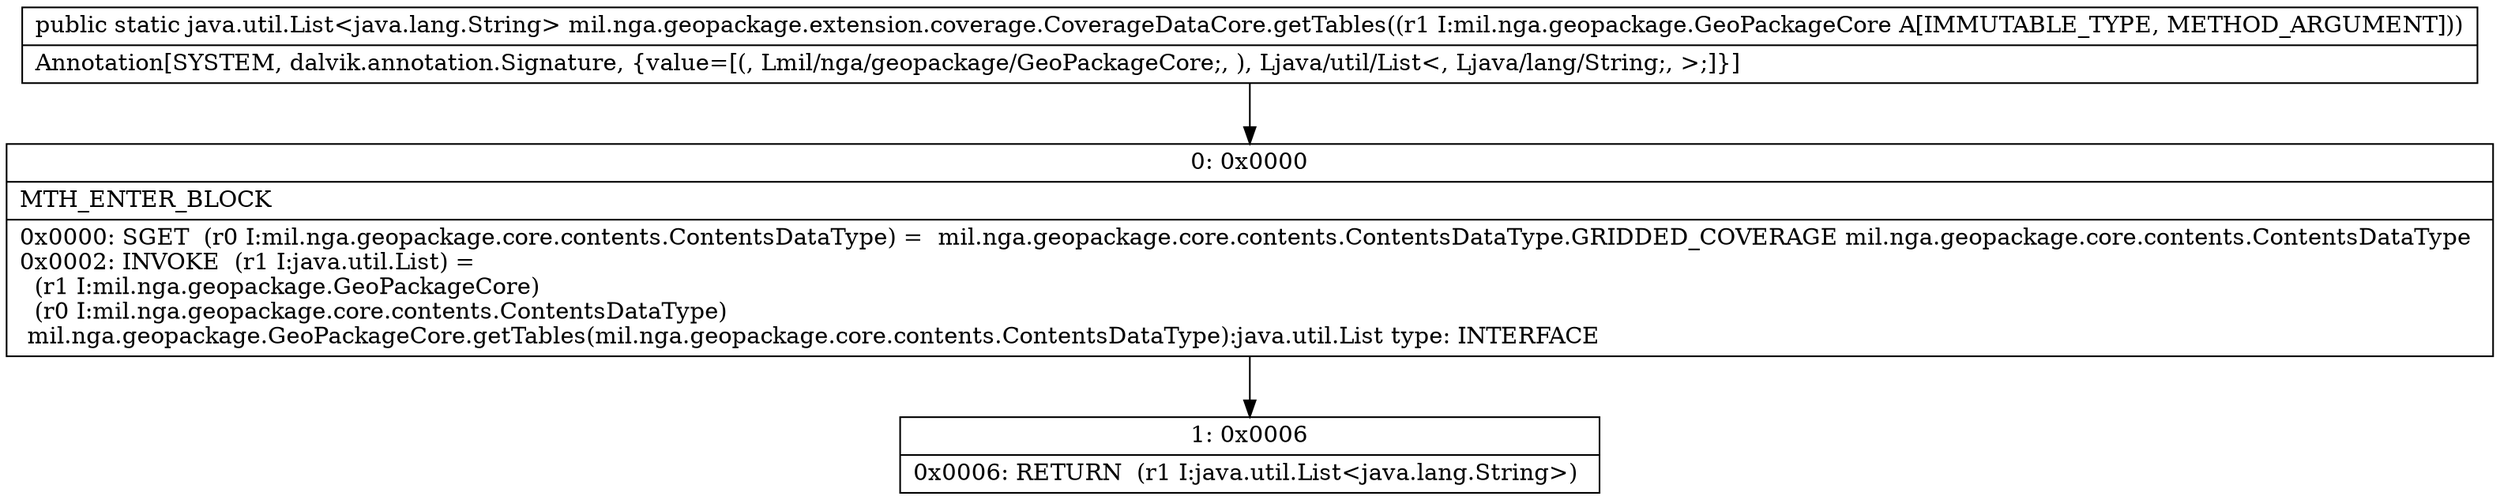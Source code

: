 digraph "CFG formil.nga.geopackage.extension.coverage.CoverageDataCore.getTables(Lmil\/nga\/geopackage\/GeoPackageCore;)Ljava\/util\/List;" {
Node_0 [shape=record,label="{0\:\ 0x0000|MTH_ENTER_BLOCK\l|0x0000: SGET  (r0 I:mil.nga.geopackage.core.contents.ContentsDataType) =  mil.nga.geopackage.core.contents.ContentsDataType.GRIDDED_COVERAGE mil.nga.geopackage.core.contents.ContentsDataType \l0x0002: INVOKE  (r1 I:java.util.List) = \l  (r1 I:mil.nga.geopackage.GeoPackageCore)\l  (r0 I:mil.nga.geopackage.core.contents.ContentsDataType)\l mil.nga.geopackage.GeoPackageCore.getTables(mil.nga.geopackage.core.contents.ContentsDataType):java.util.List type: INTERFACE \l}"];
Node_1 [shape=record,label="{1\:\ 0x0006|0x0006: RETURN  (r1 I:java.util.List\<java.lang.String\>) \l}"];
MethodNode[shape=record,label="{public static java.util.List\<java.lang.String\> mil.nga.geopackage.extension.coverage.CoverageDataCore.getTables((r1 I:mil.nga.geopackage.GeoPackageCore A[IMMUTABLE_TYPE, METHOD_ARGUMENT]))  | Annotation[SYSTEM, dalvik.annotation.Signature, \{value=[(, Lmil\/nga\/geopackage\/GeoPackageCore;, ), Ljava\/util\/List\<, Ljava\/lang\/String;, \>;]\}]\l}"];
MethodNode -> Node_0;
Node_0 -> Node_1;
}

